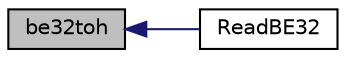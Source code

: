 digraph "be32toh"
{
  edge [fontname="Helvetica",fontsize="10",labelfontname="Helvetica",labelfontsize="10"];
  node [fontname="Helvetica",fontsize="10",shape=record];
  rankdir="LR";
  Node5 [label="be32toh",height=0.2,width=0.4,color="black", fillcolor="grey75", style="filled", fontcolor="black"];
  Node5 -> Node6 [dir="back",color="midnightblue",fontsize="10",style="solid",fontname="Helvetica"];
  Node6 [label="ReadBE32",height=0.2,width=0.4,color="black", fillcolor="white", style="filled",URL="$dc/d54/common_8h.html#ac37e1b13125be344d037f49363d31cf2"];
}
